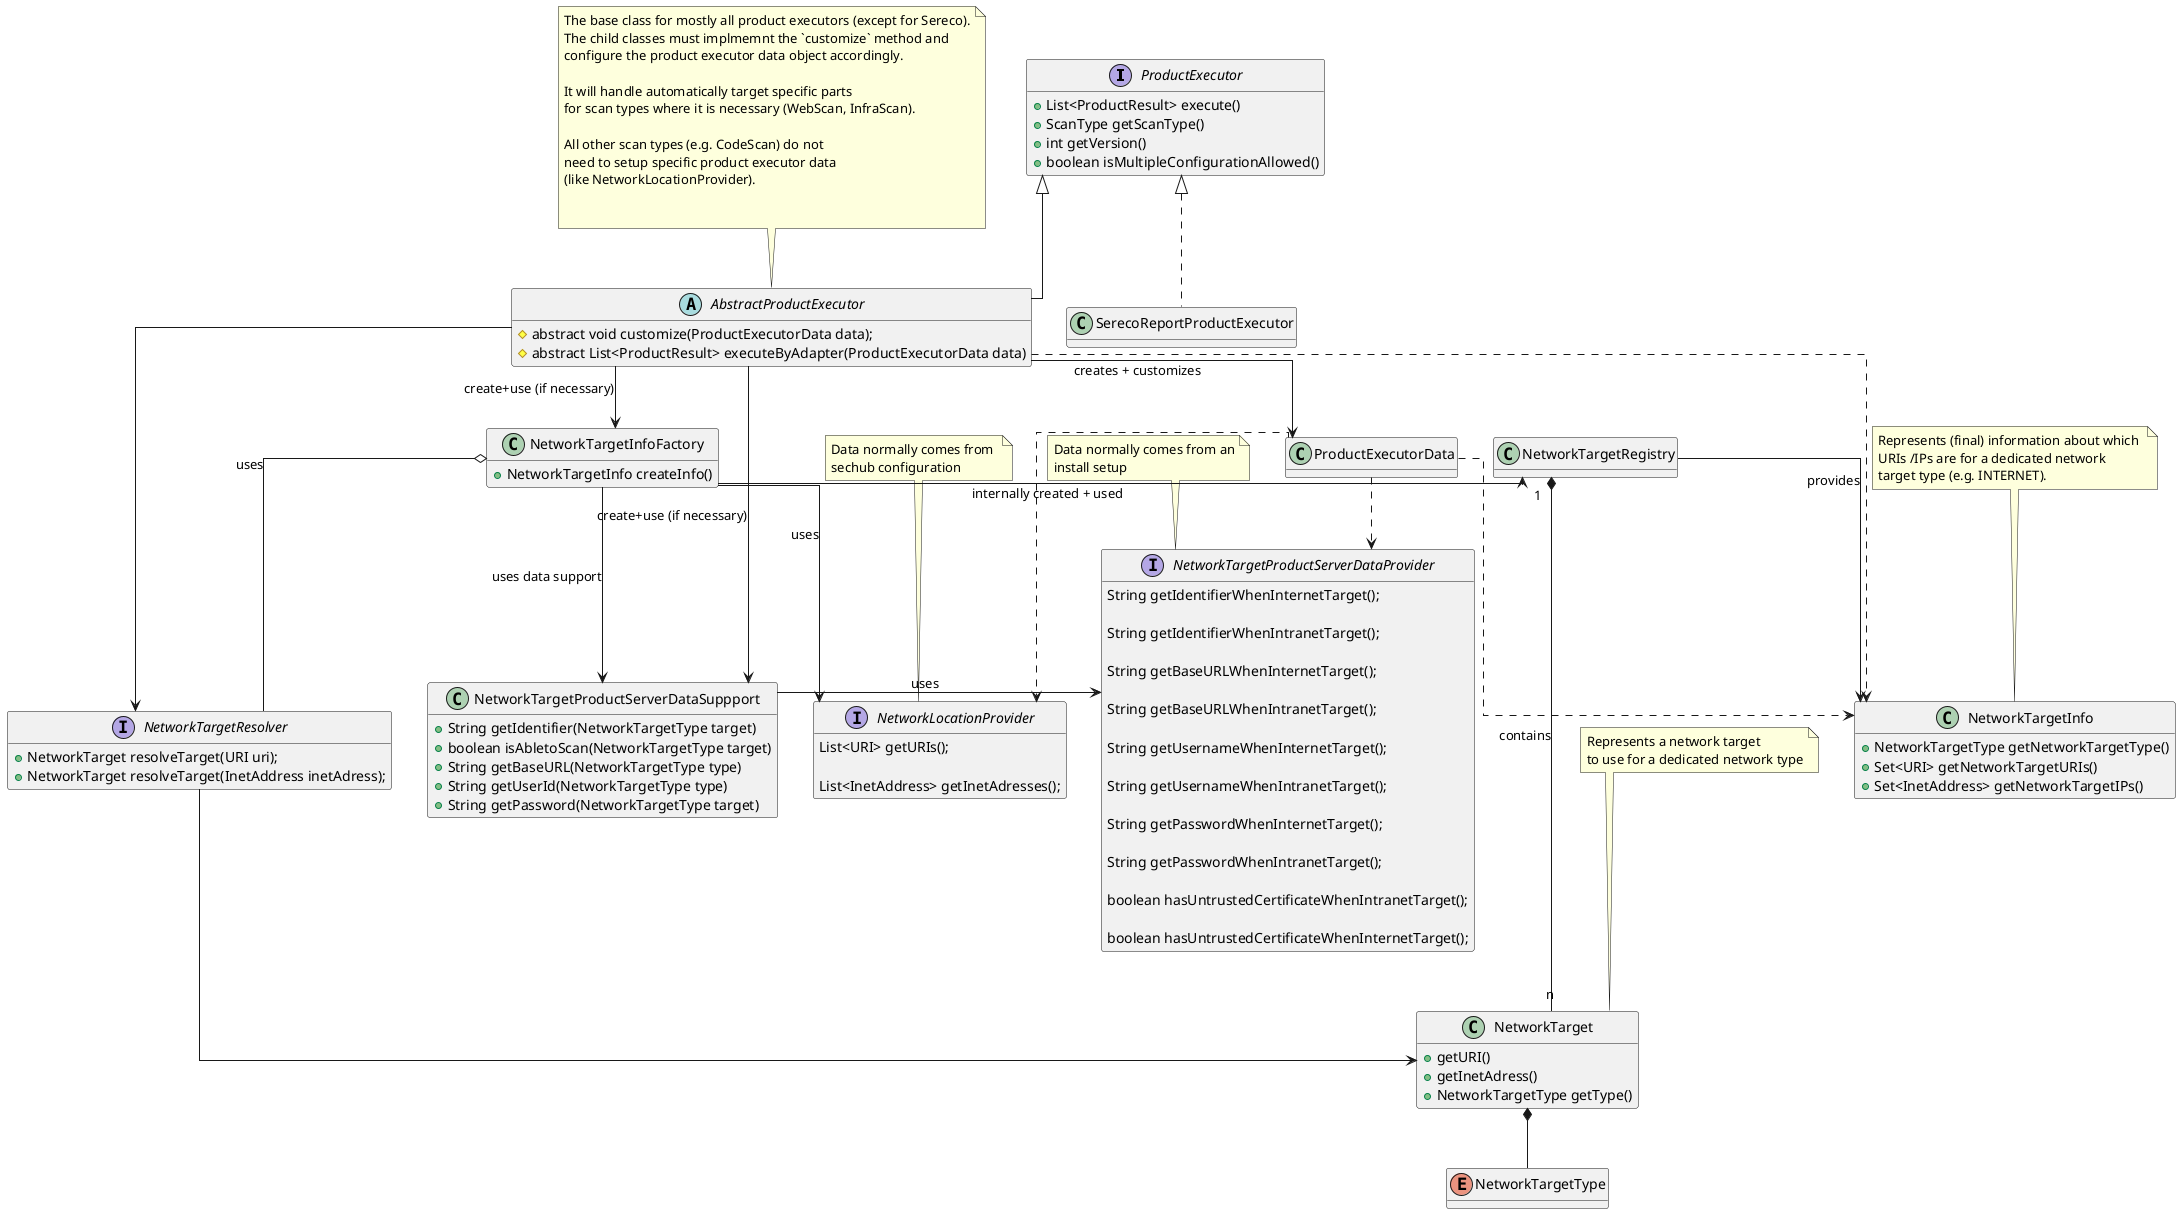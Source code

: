 ' SPDX-License-Identifier: MIT
@startuml
hide fields
'skinparam linetype polyline
skinparam linetype ortho
interface ProductExecutor{
     + List<ProductResult> execute()
     + ScanType getScanType()
     + int getVersion()
     + boolean isMultipleConfigurationAllowed()
}
class SerecoReportProductExecutor implements ProductExecutor

class ProductExecutorData{
    List<NetworkTargetInfo> networkTargetInfoList;
    NetworkTargetProductServerDataProvider NetworkTargetProductServerDataProvider;

    ProductExecutorContext productExecutorContext;
    SecHubExecutionContext sechubExecutionContext;
    UUIDTraceLogID traceLogId;
    NetworkTargetProductServerDataSuppport networkTargetProdcutServerDataSupport;

    NetworkLocationProvider networkLocationProvider;
    NetworkTargetInfo currentNetworkTargetInfo;
    String traceLogIdAsString;
    Set<String> codeUploadFileSytemFolderPathes;

}

ProductExecutorData ..>NetworkLocationProvider
ProductExecutorData ..>NetworkTargetProductServerDataProvider
ProductExecutorData ..>NetworkTargetInfo


abstract class AbstractProductExecutor{

    # abstract void customize(ProductExecutorData data);
    # abstract List<ProductResult> executeByAdapter(ProductExecutorData data)
}
AbstractProductExecutor -> ProductExecutorData : creates + customizes
AbstractProductExecutor --> NetworkTargetResolver

note top of AbstractProductExecutor
            The base class for mostly all product executors (except for Sereco).
            The child classes must implmemnt the `customize` method and
            configure the product executor data object accordingly.
             
            It will handle automatically target specific parts
            for scan types where it is necessary (WebScan, InfraScan).
            
            All other scan types (e.g. CodeScan) do not
            need to setup specific product executor data
            (like NetworkLocationProvider).
            
            
end note
interface NetworkTargetProductServerDataProvider {
    String getIdentifierWhenInternetTarget();

    String getIdentifierWhenIntranetTarget();

    String getBaseURLWhenInternetTarget();

    String getBaseURLWhenIntranetTarget();

    String getUsernameWhenInternetTarget();

    String getUsernameWhenIntranetTarget();

    String getPasswordWhenInternetTarget();

    String getPasswordWhenIntranetTarget();

    boolean hasUntrustedCertificateWhenIntranetTarget();
    
    boolean hasUntrustedCertificateWhenInternetTarget();
}

interface NetworkLocationProvider{
     List<URI> getURIs();

     List<InetAddress> getInetAdresses();
}

interface NetworkTargetResolver{
            + NetworkTarget resolveTarget(URI uri);
            + NetworkTarget resolveTarget(InetAddress inetAdress);
}

class NetworkTarget{
  + getURI()
  + getInetAdress()
  + NetworkTargetType getType()
}

note top of NetworkTarget
  Represents a network target 
  to use for a dedicated network type
end note

enum NetworkTargetType {
  INTERNET
  INTRANET
  ILLEGAL
  UNKNOWN
}

class NetworkTargetRegistry

class NetworkTargetInfoFactory {
    + NetworkTargetInfo createInfo()
}

class NetworkTargetInfo{
    + NetworkTargetType getNetworkTargetType()
    + Set<URI> getNetworkTargetURIs()
    + Set<InetAddress> getNetworkTargetIPs()
}

note top of NetworkTargetInfo
    Represents (final) information about which 
    URIs /IPs are for a dedicated network
    target type (e.g. INTERNET). 
end note
      
interface NetworkTargetProductServerDataProvider
class NetworkTargetProductServerDataSuppport{
    +String getIdentifier(NetworkTargetType target)
    +boolean isAbletoScan(NetworkTargetType target)
    +String getBaseURL(NetworkTargetType type)
    +String getUserId(NetworkTargetType type)
    +String getPassword(NetworkTargetType target)
}
    

NetworkTargetInfoFactory --> NetworkLocationProvider : uses
NetworkTargetInfoFactory --> NetworkTargetProductServerDataSuppport : uses data support

ProductExecutor <|-- AbstractProductExecutor
AbstractProductExecutor --> NetworkTargetProductServerDataSuppport: create+use (if necessary)
AbstractProductExecutor --> NetworkTargetInfoFactory: create+use (if necessary)
AbstractProductExecutor ..> NetworkTargetInfo

NetworkTargetInfoFactory -> NetworkTargetRegistry: internally created + used
NetworkTargetProductServerDataSuppport ->  NetworkTargetProductServerDataProvider: uses
NetworkTargetInfoFactory o-- NetworkTargetResolver : uses

NetworkTargetRegistry "1" *-- "n" NetworkTarget : contains
NetworkTargetRegistry --> NetworkTargetInfo : provides
NetworkTargetResolver --> NetworkTarget
NetworkTarget *-- NetworkTargetType

note top of NetworkLocationProvider
  Data normally comes from 
  sechub configuration
end note  
note top of NetworkTargetProductServerDataProvider 
   Data normally comes from an
   install setup
end note 

@enduml